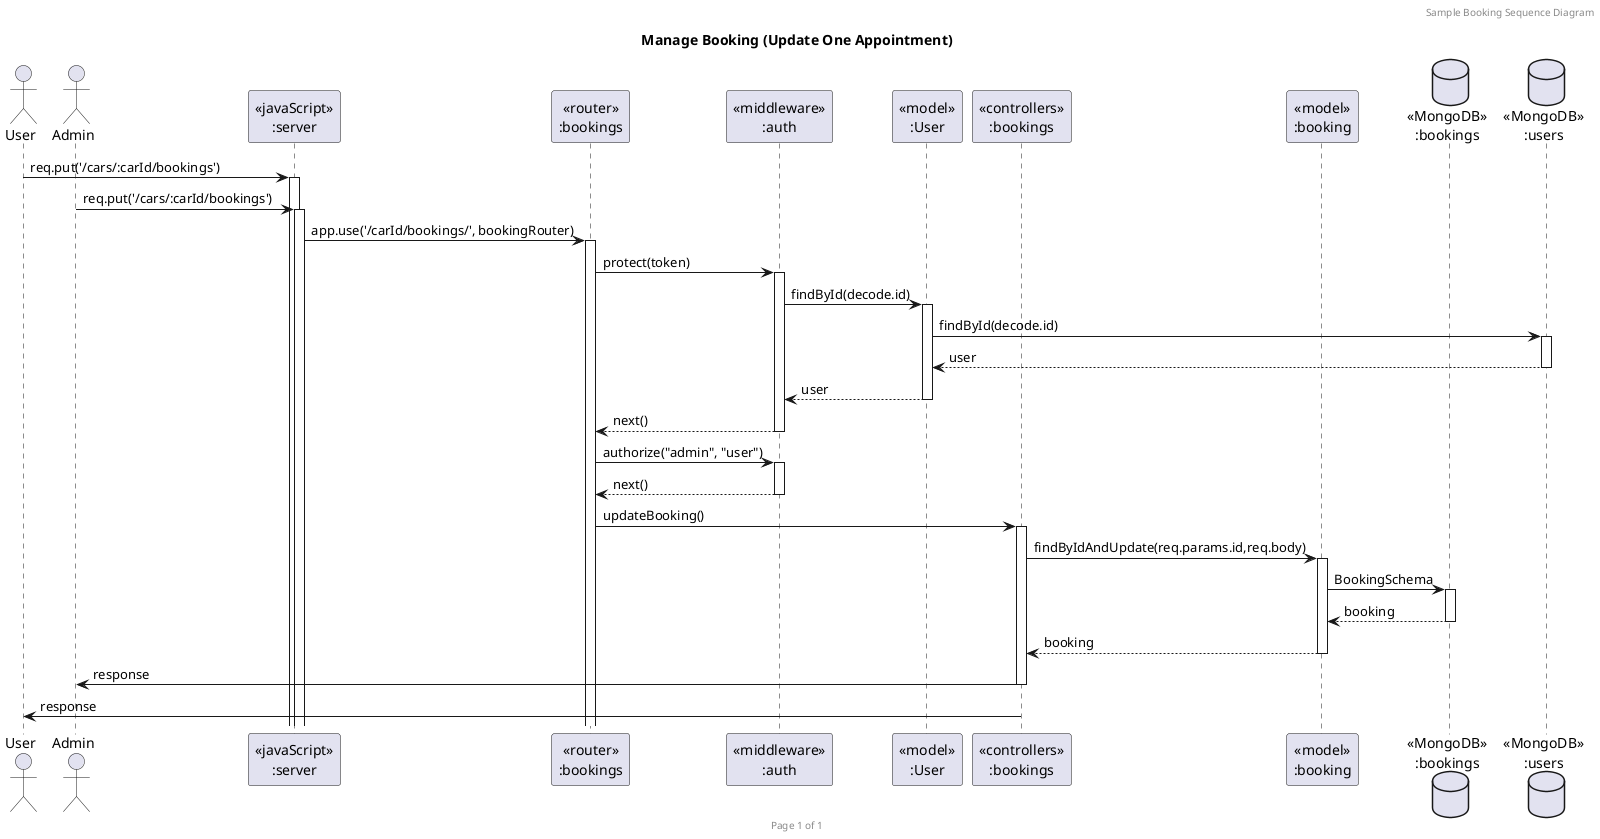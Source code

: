 @startuml Manage Booking (Update One Appointment)

header Sample Booking Sequence Diagram
footer Page %page% of %lastpage%
title "Manage Booking (Update One Appointment)"

' --------------------------------------------------------------------
actor "User" as user
actor "Admin" as admin
participant "<<javaScript>>\n:server" as server
participant "<<router>>\n:bookings" as routerBookings
participant "<<middleware>>\n:auth" as middlewareAuth
participant "<<model>>\n:User" as modelUser
participant "<<controllers>>\n:bookings" as controllersBookings
participant "<<model>>\n:booking" as modelBookings
database "<<MongoDB>>\n:bookings" as BookingsDatabase
database "<<MongoDB>>\n:users" as UsersDatabase

' --------------------------------------------------------------------
user -> server ++: req.put('/cars/:carId/bookings')
admin -> server ++: req.put('/cars/:carId/bookings')

server -> routerBookings ++: app.use('/carId/bookings/', bookingRouter)
routerBookings -> middlewareAuth ++: protect(token)
middlewareAuth -> modelUser ++: findById(decode.id)
modelUser -> UsersDatabase ++: findById(decode.id)
modelUser <-- UsersDatabase --: user
middlewareAuth <-- modelUser --:user
middlewareAuth --> routerBookings --: next()

routerBookings -> middlewareAuth ++: authorize("admin", "user")
routerBookings <-- middlewareAuth --: next()

routerBookings -> controllersBookings ++: updateBooking()

controllersBookings -> modelBookings ++: findByIdAndUpdate(req.params.id,req.body)

modelBookings -> BookingsDatabase ++: BookingSchema
BookingsDatabase --> modelBookings --: booking
controllersBookings <-- modelBookings --: booking
controllersBookings -> admin --: response
controllersBookings -> user --: response

' --------------------------------------------------------------------
@enduml

